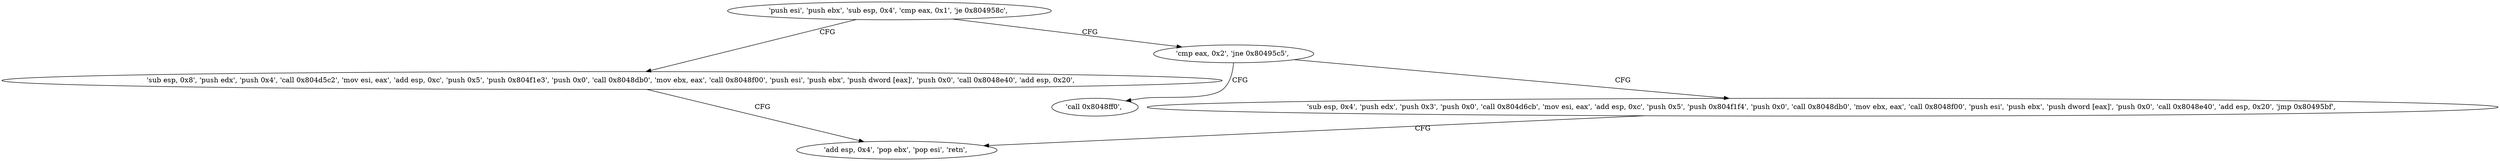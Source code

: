 digraph "func" {
"134518086" [label = "'push esi', 'push ebx', 'sub esp, 0x4', 'cmp eax, 0x1', 'je 0x804958c', " ]
"134518156" [label = "'sub esp, 0x8', 'push edx', 'push 0x4', 'call 0x804d5c2', 'mov esi, eax', 'add esp, 0xc', 'push 0x5', 'push 0x804f1e3', 'push 0x0', 'call 0x8048db0', 'mov ebx, eax', 'call 0x8048f00', 'push esi', 'push ebx', 'push dword [eax]', 'push 0x0', 'call 0x8048e40', 'add esp, 0x20', " ]
"134518096" [label = "'cmp eax, 0x2', 'jne 0x80495c5', " ]
"134518207" [label = "'add esp, 0x4', 'pop ebx', 'pop esi', 'retn', " ]
"134518213" [label = "'call 0x8048ff0', " ]
"134518101" [label = "'sub esp, 0x4', 'push edx', 'push 0x3', 'push 0x0', 'call 0x804d6cb', 'mov esi, eax', 'add esp, 0xc', 'push 0x5', 'push 0x804f1f4', 'push 0x0', 'call 0x8048db0', 'mov ebx, eax', 'call 0x8048f00', 'push esi', 'push ebx', 'push dword [eax]', 'push 0x0', 'call 0x8048e40', 'add esp, 0x20', 'jmp 0x80495bf', " ]
"134518086" -> "134518156" [ label = "CFG" ]
"134518086" -> "134518096" [ label = "CFG" ]
"134518156" -> "134518207" [ label = "CFG" ]
"134518096" -> "134518213" [ label = "CFG" ]
"134518096" -> "134518101" [ label = "CFG" ]
"134518101" -> "134518207" [ label = "CFG" ]
}
